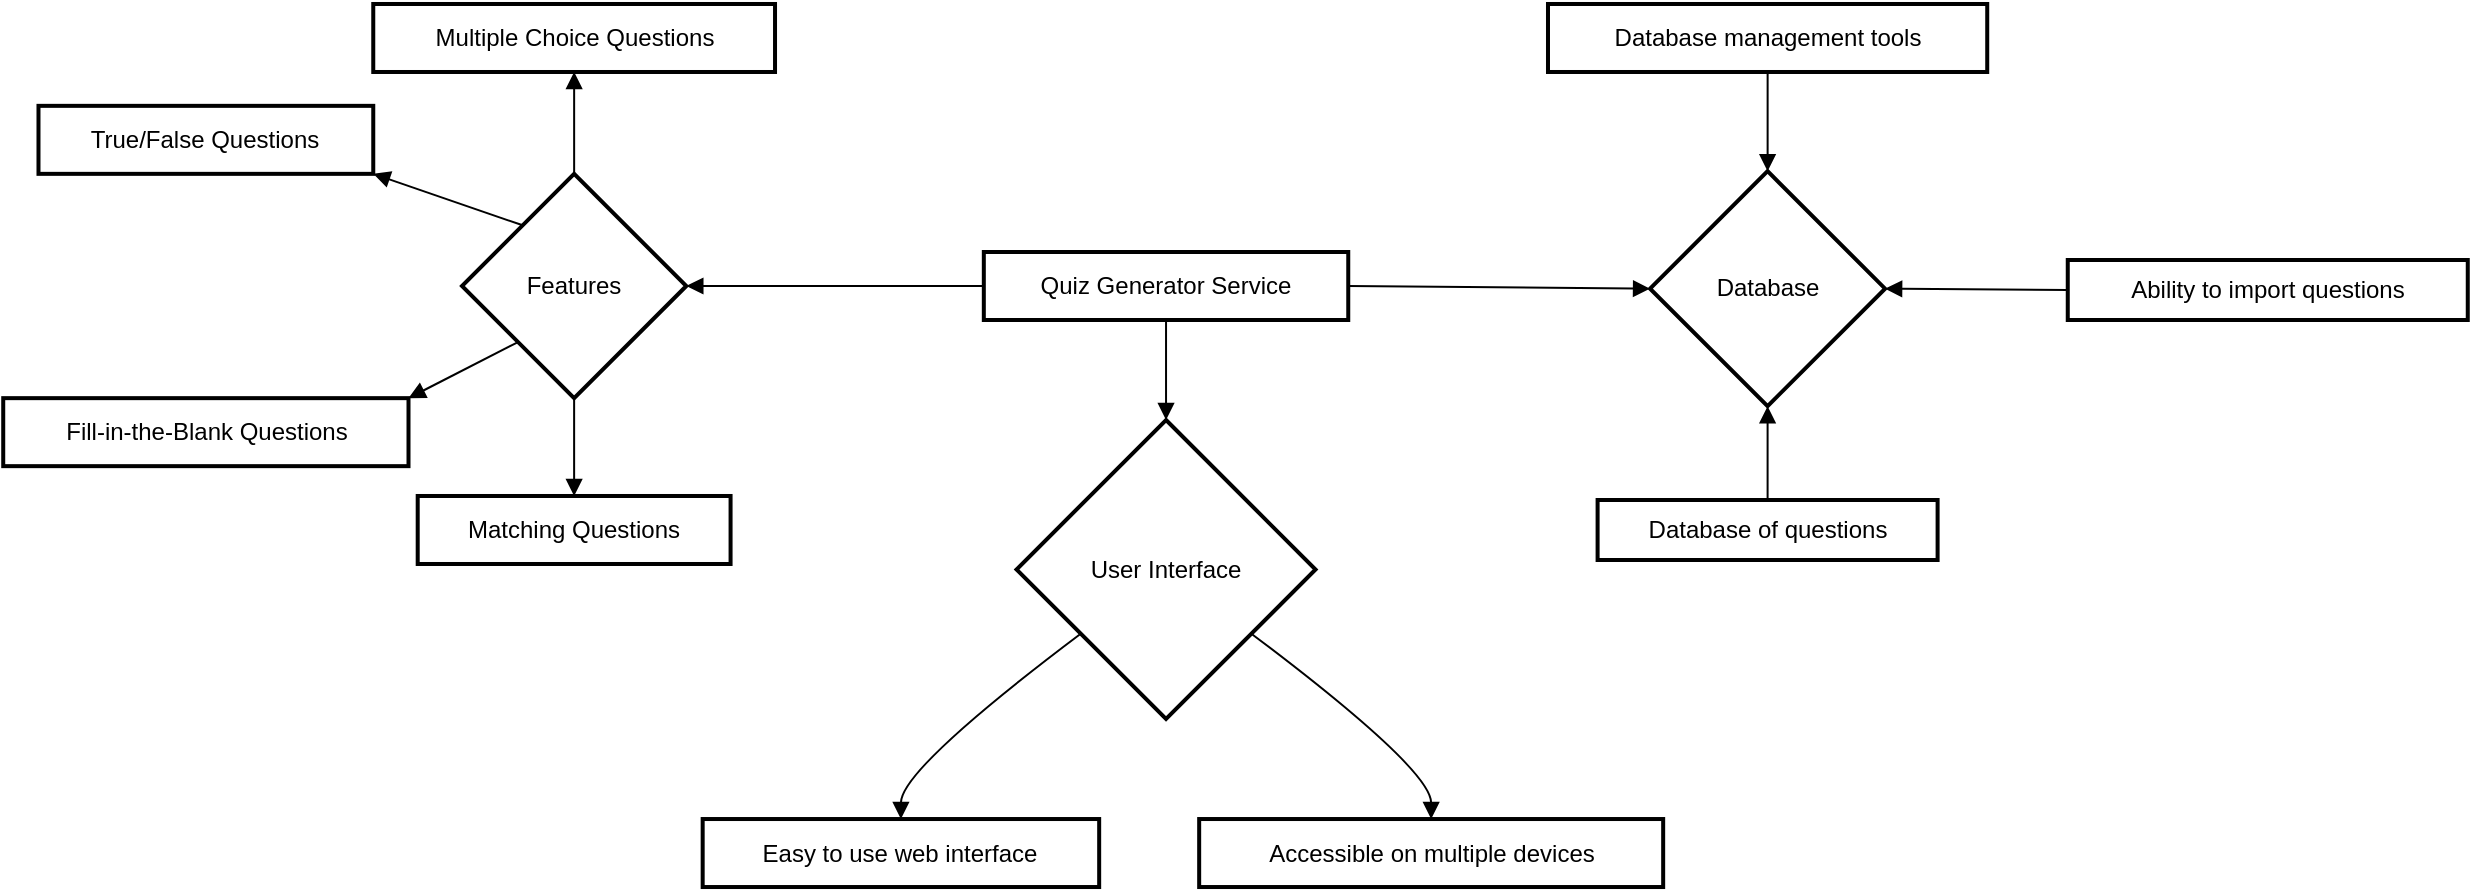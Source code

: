 <mxfile version="21.0.6" type="github">
  <diagram name="Page-1" id="DWUzxlG5vfoJLMyDzX3v">
    <mxGraphModel dx="2206" dy="2323" grid="1" gridSize="10" guides="1" tooltips="1" connect="1" arrows="1" fold="1" page="1" pageScale="1" pageWidth="850" pageHeight="1100" math="0" shadow="0">
      <root>
        <mxCell id="0" />
        <mxCell id="1" parent="0" />
        <mxCell id="2" value="Quiz Generator Service" style="whiteSpace=wrap;strokeWidth=2;" parent="1" vertex="1">
          <mxGeometry x="1067.912" width="182.217" height="34" as="geometry" />
        </mxCell>
        <mxCell id="3" value="Features" style="rhombus;strokeWidth=2;whiteSpace=wrap;direction=south;" parent="1" vertex="1">
          <mxGeometry x="806.994" y="-39.077" width="112.15" height="112.15" as="geometry" />
        </mxCell>
        <mxCell id="4" value="User Interface" style="rhombus;strokeWidth=2;whiteSpace=wrap;" parent="1" vertex="1">
          <mxGeometry x="1084.262" y="84" width="149.517" height="149.517" as="geometry" />
        </mxCell>
        <mxCell id="5" value="Database" style="rhombus;strokeWidth=2;whiteSpace=wrap;direction=north;" parent="1" vertex="1">
          <mxGeometry x="1401.05" y="-40.412" width="117.5" height="117.5" as="geometry" />
        </mxCell>
        <mxCell id="6" value="Multiple Choice Questions" style="whiteSpace=wrap;strokeWidth=2;" parent="1" vertex="1">
          <mxGeometry x="762.63" y="-124.003" width="200.883" height="34" as="geometry" />
        </mxCell>
        <mxCell id="7" value="True/False Questions" style="whiteSpace=wrap;strokeWidth=2;" parent="1" vertex="1">
          <mxGeometry x="595.243" y="-73.073" width="167.383" height="34" as="geometry" />
        </mxCell>
        <mxCell id="8" value="Fill-in-the-Blank Questions" style="whiteSpace=wrap;strokeWidth=2;" parent="1" vertex="1">
          <mxGeometry x="577.617" y="73.077" width="202.633" height="34" as="geometry" />
        </mxCell>
        <mxCell id="9" value="Matching Questions" style="whiteSpace=wrap;strokeWidth=2;" parent="1" vertex="1">
          <mxGeometry x="784.85" y="121.997" width="156.433" height="34" as="geometry" />
        </mxCell>
        <mxCell id="10" value="Easy to use web interface" style="whiteSpace=wrap;strokeWidth=2;" parent="1" vertex="1">
          <mxGeometry x="927.333" y="283.517" width="198.25" height="34" as="geometry" />
        </mxCell>
        <mxCell id="11" value="Accessible on multiple devices" style="whiteSpace=wrap;strokeWidth=2;" parent="1" vertex="1">
          <mxGeometry x="1175.583" y="283.517" width="232" height="34" as="geometry" />
        </mxCell>
        <mxCell id="12" value="Database of questions" style="whiteSpace=wrap;strokeWidth=2;flipH=1;flipV=0;direction=east;" parent="1" vertex="1">
          <mxGeometry x="1374.8" y="124.0" width="170" height="30" as="geometry" />
        </mxCell>
        <mxCell id="13" value="Ability to import questions" style="whiteSpace=wrap;strokeWidth=2;flipH=1;flipV=0;direction=east;" parent="1" vertex="1">
          <mxGeometry x="1609.88" y="4" width="200" height="30" as="geometry" />
        </mxCell>
        <mxCell id="14" value="Database management tools" style="whiteSpace=wrap;strokeWidth=2;flipH=1;flipV=0;direction=west;" parent="1" vertex="1">
          <mxGeometry x="1349.997" y="-124.003" width="219.617" height="34" as="geometry" />
        </mxCell>
        <mxCell id="15" value="" style="curved=1;startArrow=none;endArrow=block;exitX=0;exitY=0.5;entryX=0.5;entryY=0;exitDx=0;exitDy=0;" parent="1" source="2" target="3" edge="1">
          <mxGeometry relative="1" as="geometry" />
        </mxCell>
        <mxCell id="16" value="" style="curved=1;startArrow=none;endArrow=block;exitX=0.5;exitY=1;entryX=0.5;entryY=0;" parent="1" source="2" target="4" edge="1">
          <mxGeometry relative="1" as="geometry">
            <Array as="points" />
          </mxGeometry>
        </mxCell>
        <mxCell id="17" value="" style="curved=1;startArrow=none;endArrow=block;exitX=1;exitY=0.5;entryX=0.5;entryY=0;entryDx=0;entryDy=0;exitDx=0;exitDy=0;" parent="1" source="2" target="5" edge="1">
          <mxGeometry relative="1" as="geometry">
            <mxPoint x="1730" y="30" as="targetPoint" />
          </mxGeometry>
        </mxCell>
        <mxCell id="18" value="" style="curved=1;startArrow=none;endArrow=block;exitX=0;exitY=0.5;entryX=0.5;entryY=1;exitDx=0;exitDy=0;entryDx=0;entryDy=0;" parent="1" source="3" target="6" edge="1">
          <mxGeometry relative="1" as="geometry" />
        </mxCell>
        <mxCell id="19" value="" style="curved=1;startArrow=none;endArrow=block;exitX=0;exitY=0.924;entryX=1;entryY=1;entryDx=0;entryDy=0;" parent="1" source="3" target="7" edge="1">
          <mxGeometry relative="1" as="geometry">
            <mxPoint x="758.99" y="-60" as="targetPoint" />
          </mxGeometry>
        </mxCell>
        <mxCell id="20" value="" style="curved=1;startArrow=none;endArrow=block;exitX=1;exitY=1;entryX=1;entryY=0;entryDx=0;entryDy=0;exitDx=0;exitDy=0;" parent="1" source="3" target="8" edge="1">
          <mxGeometry relative="1" as="geometry" />
        </mxCell>
        <mxCell id="21" value="" style="curved=1;startArrow=none;endArrow=block;exitX=1;exitY=0.5;entryX=0.5;entryY=0;exitDx=0;exitDy=0;" parent="1" source="3" target="9" edge="1">
          <mxGeometry relative="1" as="geometry" />
        </mxCell>
        <mxCell id="22" value="" style="curved=1;startArrow=none;endArrow=block;exitX=0;exitY=0.876;entryX=0.5;entryY=0;" parent="1" source="4" target="10" edge="1">
          <mxGeometry relative="1" as="geometry">
            <Array as="points">
              <mxPoint x="1026.458" y="258.517" />
            </Array>
          </mxGeometry>
        </mxCell>
        <mxCell id="23" value="" style="curved=1;startArrow=none;endArrow=block;exitX=1;exitY=0.876;entryX=0.5;entryY=0;" parent="1" source="4" target="11" edge="1">
          <mxGeometry relative="1" as="geometry">
            <Array as="points">
              <mxPoint x="1291.583" y="258.517" />
            </Array>
          </mxGeometry>
        </mxCell>
        <mxCell id="24" value="" style="curved=1;startArrow=none;endArrow=block;exitX=0.5;exitY=0;entryX=0;entryY=0.5;exitDx=0;exitDy=0;entryDx=0;entryDy=0;" parent="1" source="12" target="5" edge="1">
          <mxGeometry relative="1" as="geometry" />
        </mxCell>
        <mxCell id="25" value="" style="curved=1;startArrow=none;endArrow=block;exitX=0;exitY=0.5;entryX=0.5;entryY=1;exitDx=0;exitDy=0;entryDx=0;entryDy=0;" parent="1" source="13" target="5" edge="1">
          <mxGeometry relative="1" as="geometry" />
        </mxCell>
        <mxCell id="26" value="" style="curved=1;startArrow=none;endArrow=block;exitX=0.5;exitY=0;entryX=1;entryY=0.5;exitDx=0;exitDy=0;entryDx=0;entryDy=0;" parent="1" source="14" target="5" edge="1">
          <mxGeometry relative="1" as="geometry" />
        </mxCell>
      </root>
    </mxGraphModel>
  </diagram>
</mxfile>
